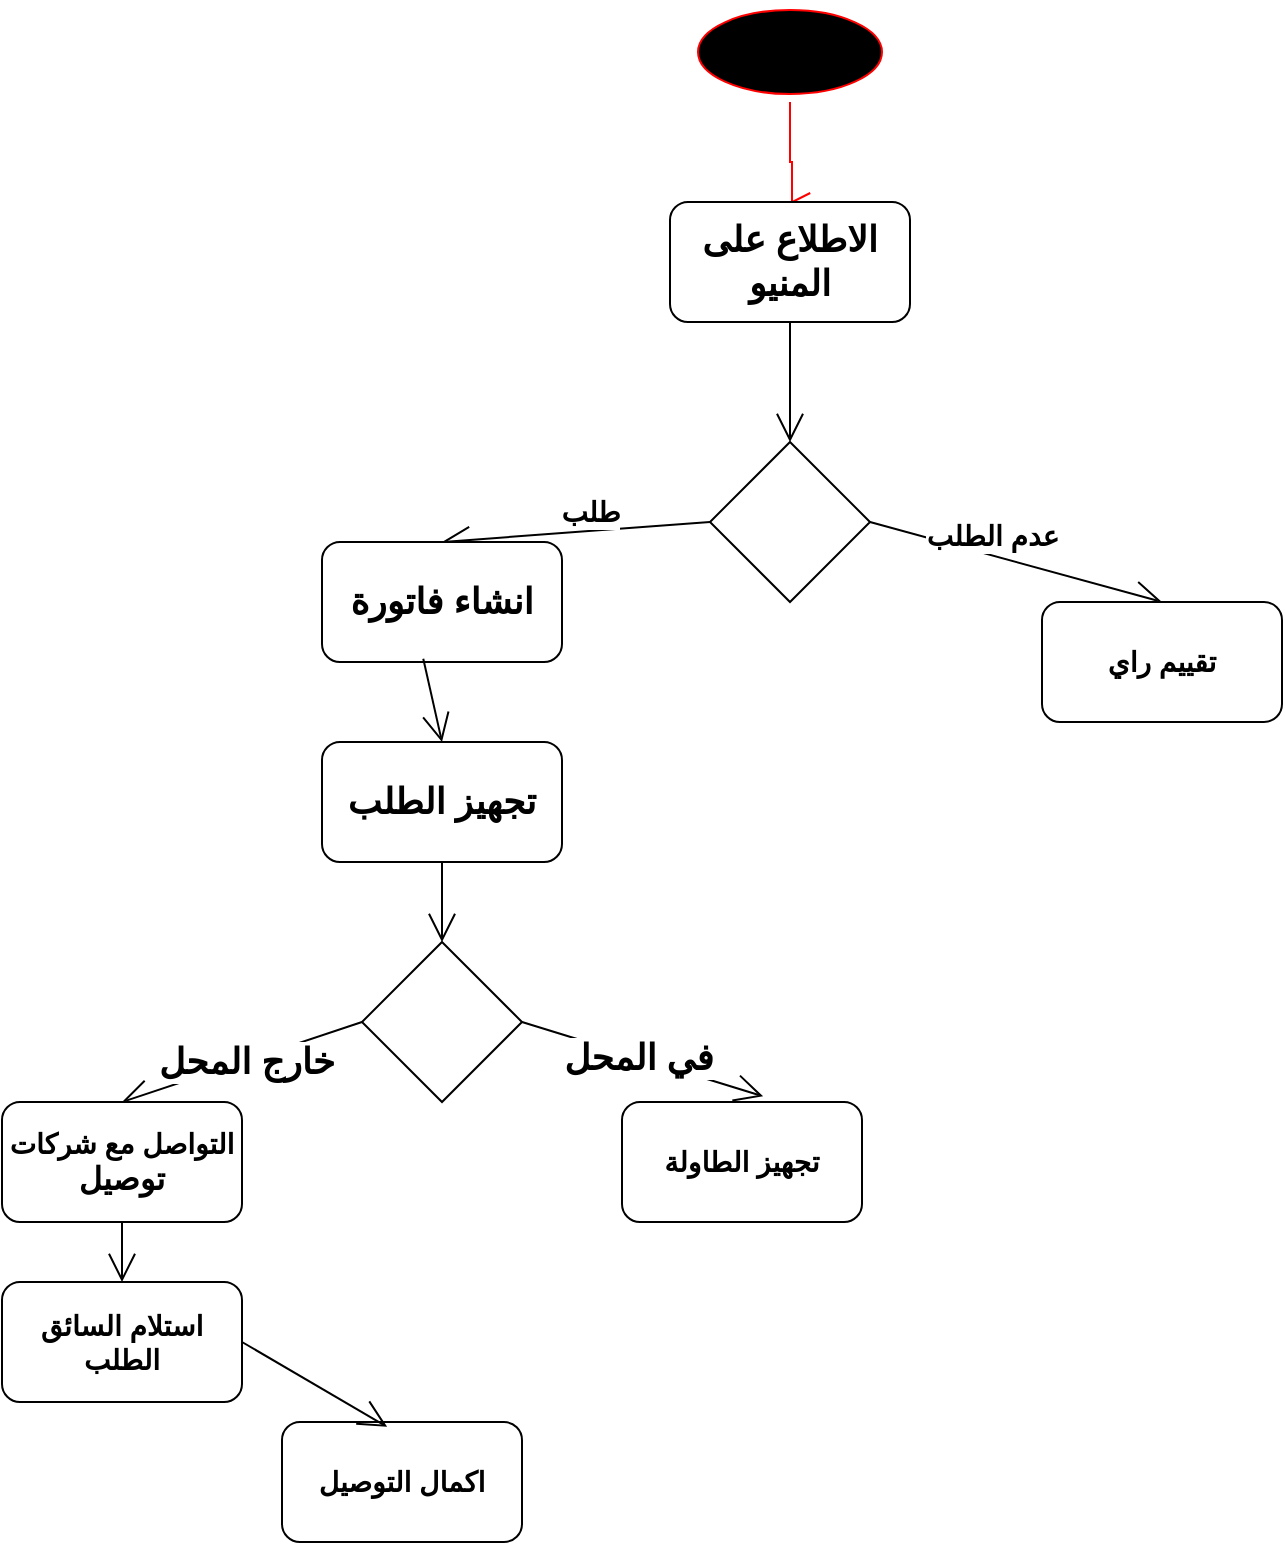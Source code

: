 <mxfile version="26.2.14">
  <diagram name="Page-1" id="TdrzcOV-UNlIRKtFkZLf">
    <mxGraphModel dx="1281" dy="616" grid="1" gridSize="10" guides="1" tooltips="1" connect="1" arrows="1" fold="1" page="1" pageScale="1" pageWidth="827" pageHeight="1169" math="0" shadow="0">
      <root>
        <mxCell id="0" />
        <mxCell id="1" parent="0" />
        <mxCell id="bgS8-4ASuz-KEyf1Ljvr-1" value="" style="ellipse;html=1;shape=startState;fillColor=#000000;strokeColor=#ff0000;" parent="1" vertex="1">
          <mxGeometry x="414" y="20" width="100" height="50" as="geometry" />
        </mxCell>
        <mxCell id="bgS8-4ASuz-KEyf1Ljvr-2" value="" style="edgeStyle=orthogonalEdgeStyle;html=1;verticalAlign=bottom;endArrow=open;endSize=8;strokeColor=#ff0000;rounded=0;entryX=0.5;entryY=0;entryDx=0;entryDy=0;" parent="1" source="bgS8-4ASuz-KEyf1Ljvr-1" edge="1" target="kAa6bXmPHWRR-01voxHk-1">
          <mxGeometry relative="1" as="geometry">
            <mxPoint x="464" y="130" as="targetPoint" />
            <Array as="points">
              <mxPoint x="464" y="100" />
              <mxPoint x="465" y="100" />
            </Array>
          </mxGeometry>
        </mxCell>
        <mxCell id="kAa6bXmPHWRR-01voxHk-1" value="&lt;font style=&quot;font-size: 18px;&quot;&gt;&lt;b&gt;الاطلاع على المنيو&lt;/b&gt;&lt;/font&gt;" style="rounded=1;whiteSpace=wrap;html=1;" vertex="1" parent="1">
          <mxGeometry x="404" y="120" width="120" height="60" as="geometry" />
        </mxCell>
        <mxCell id="kAa6bXmPHWRR-01voxHk-2" value="" style="rhombus;whiteSpace=wrap;html=1;" vertex="1" parent="1">
          <mxGeometry x="424" y="240" width="80" height="80" as="geometry" />
        </mxCell>
        <mxCell id="kAa6bXmPHWRR-01voxHk-3" value="" style="endArrow=open;endFill=1;endSize=12;html=1;rounded=0;exitX=0.5;exitY=1;exitDx=0;exitDy=0;entryX=0.5;entryY=0;entryDx=0;entryDy=0;" edge="1" parent="1" source="kAa6bXmPHWRR-01voxHk-1" target="kAa6bXmPHWRR-01voxHk-2">
          <mxGeometry width="160" relative="1" as="geometry">
            <mxPoint x="240" y="390" as="sourcePoint" />
            <mxPoint x="400" y="390" as="targetPoint" />
          </mxGeometry>
        </mxCell>
        <mxCell id="kAa6bXmPHWRR-01voxHk-4" value="" style="endArrow=open;endFill=1;endSize=12;html=1;rounded=0;exitX=0;exitY=0.5;exitDx=0;exitDy=0;entryX=0.5;entryY=0;entryDx=0;entryDy=0;" edge="1" parent="1" source="kAa6bXmPHWRR-01voxHk-2" target="kAa6bXmPHWRR-01voxHk-10">
          <mxGeometry width="160" relative="1" as="geometry">
            <mxPoint x="210" y="360" as="sourcePoint" />
            <mxPoint x="330" y="280" as="targetPoint" />
          </mxGeometry>
        </mxCell>
        <mxCell id="kAa6bXmPHWRR-01voxHk-6" value="&lt;font style=&quot;font-size: 14px;&quot;&gt;&lt;b&gt;طلب&lt;/b&gt;&lt;/font&gt;" style="edgeLabel;html=1;align=center;verticalAlign=middle;resizable=0;points=[];" vertex="1" connectable="0" parent="kAa6bXmPHWRR-01voxHk-4">
          <mxGeometry x="-0.102" y="-2" relative="1" as="geometry">
            <mxPoint y="-8" as="offset" />
          </mxGeometry>
        </mxCell>
        <mxCell id="kAa6bXmPHWRR-01voxHk-5" value="" style="endArrow=open;endFill=1;endSize=12;html=1;rounded=0;exitX=1;exitY=0.5;exitDx=0;exitDy=0;entryX=0.5;entryY=0;entryDx=0;entryDy=0;" edge="1" parent="1" source="kAa6bXmPHWRR-01voxHk-2" target="kAa6bXmPHWRR-01voxHk-25">
          <mxGeometry width="160" relative="1" as="geometry">
            <mxPoint x="330" y="320" as="sourcePoint" />
            <mxPoint x="650" y="280" as="targetPoint" />
            <Array as="points" />
          </mxGeometry>
        </mxCell>
        <mxCell id="kAa6bXmPHWRR-01voxHk-7" value="&lt;font style=&quot;font-size: 14px;&quot;&gt;&lt;b style=&quot;&quot;&gt;عدم الطلب&lt;/b&gt;&lt;/font&gt;" style="edgeLabel;html=1;align=center;verticalAlign=middle;resizable=0;points=[];" vertex="1" connectable="0" parent="kAa6bXmPHWRR-01voxHk-5">
          <mxGeometry x="-0.174" y="-4" relative="1" as="geometry">
            <mxPoint x="2" y="-14" as="offset" />
          </mxGeometry>
        </mxCell>
        <mxCell id="kAa6bXmPHWRR-01voxHk-10" value="&lt;font style=&quot;font-size: 18px;&quot;&gt;&lt;b&gt;انشاء فاتورة&lt;/b&gt;&lt;/font&gt;" style="rounded=1;whiteSpace=wrap;html=1;" vertex="1" parent="1">
          <mxGeometry x="230" y="290" width="120" height="60" as="geometry" />
        </mxCell>
        <mxCell id="kAa6bXmPHWRR-01voxHk-11" value="&lt;font style=&quot;font-size: 18px;&quot;&gt;&lt;b&gt;تجهيز الطلب&lt;/b&gt;&lt;/font&gt;" style="rounded=1;whiteSpace=wrap;html=1;" vertex="1" parent="1">
          <mxGeometry x="230" y="390" width="120" height="60" as="geometry" />
        </mxCell>
        <mxCell id="kAa6bXmPHWRR-01voxHk-12" value="" style="endArrow=open;endFill=1;endSize=12;html=1;rounded=0;exitX=0.422;exitY=0.973;exitDx=0;exitDy=0;exitPerimeter=0;entryX=0.5;entryY=0;entryDx=0;entryDy=0;" edge="1" parent="1" source="kAa6bXmPHWRR-01voxHk-10" target="kAa6bXmPHWRR-01voxHk-11">
          <mxGeometry width="160" relative="1" as="geometry">
            <mxPoint x="70" y="500" as="sourcePoint" />
            <mxPoint x="230" y="500" as="targetPoint" />
          </mxGeometry>
        </mxCell>
        <mxCell id="kAa6bXmPHWRR-01voxHk-13" value="" style="endArrow=open;endFill=1;endSize=12;html=1;rounded=0;exitX=0.5;exitY=1;exitDx=0;exitDy=0;entryX=0.5;entryY=0;entryDx=0;entryDy=0;" edge="1" parent="1" source="kAa6bXmPHWRR-01voxHk-11" target="kAa6bXmPHWRR-01voxHk-14">
          <mxGeometry width="160" relative="1" as="geometry">
            <mxPoint x="260" y="540" as="sourcePoint" />
            <mxPoint x="290" y="530" as="targetPoint" />
          </mxGeometry>
        </mxCell>
        <mxCell id="kAa6bXmPHWRR-01voxHk-14" value="" style="rhombus;whiteSpace=wrap;html=1;" vertex="1" parent="1">
          <mxGeometry x="250" y="490" width="80" height="80" as="geometry" />
        </mxCell>
        <mxCell id="kAa6bXmPHWRR-01voxHk-15" value="" style="endArrow=open;endFill=1;endSize=12;html=1;rounded=0;exitX=1;exitY=0.5;exitDx=0;exitDy=0;entryX=0.588;entryY=-0.047;entryDx=0;entryDy=0;entryPerimeter=0;" edge="1" parent="1" source="kAa6bXmPHWRR-01voxHk-14" target="kAa6bXmPHWRR-01voxHk-19">
          <mxGeometry width="160" relative="1" as="geometry">
            <mxPoint x="340" y="590" as="sourcePoint" />
            <mxPoint x="430" y="590" as="targetPoint" />
          </mxGeometry>
        </mxCell>
        <mxCell id="kAa6bXmPHWRR-01voxHk-16" value="&lt;font style=&quot;font-size: 18px;&quot;&gt;&lt;b&gt;في المحل&lt;/b&gt;&lt;/font&gt;" style="edgeLabel;html=1;align=center;verticalAlign=middle;resizable=0;points=[];" vertex="1" connectable="0" parent="kAa6bXmPHWRR-01voxHk-15">
          <mxGeometry x="-0.044" relative="1" as="geometry">
            <mxPoint as="offset" />
          </mxGeometry>
        </mxCell>
        <mxCell id="kAa6bXmPHWRR-01voxHk-17" value="" style="endArrow=open;endFill=1;endSize=12;html=1;rounded=0;exitX=0;exitY=0.5;exitDx=0;exitDy=0;entryX=0.5;entryY=0;entryDx=0;entryDy=0;" edge="1" parent="1" source="kAa6bXmPHWRR-01voxHk-14" target="kAa6bXmPHWRR-01voxHk-20">
          <mxGeometry width="160" relative="1" as="geometry">
            <mxPoint x="70" y="670" as="sourcePoint" />
            <mxPoint x="130" y="590" as="targetPoint" />
          </mxGeometry>
        </mxCell>
        <mxCell id="kAa6bXmPHWRR-01voxHk-18" value="&lt;font style=&quot;font-size: 18px;&quot;&gt;&lt;b&gt;خارج المحل&lt;/b&gt;&lt;/font&gt;" style="edgeLabel;html=1;align=center;verticalAlign=middle;resizable=0;points=[];" vertex="1" connectable="0" parent="kAa6bXmPHWRR-01voxHk-17">
          <mxGeometry x="-0.03" relative="1" as="geometry">
            <mxPoint as="offset" />
          </mxGeometry>
        </mxCell>
        <mxCell id="kAa6bXmPHWRR-01voxHk-19" value="&lt;font style=&quot;font-size: 14px;&quot;&gt;&lt;b&gt;تجهيز الطاولة&lt;/b&gt;&lt;/font&gt;" style="rounded=1;whiteSpace=wrap;html=1;" vertex="1" parent="1">
          <mxGeometry x="380" y="570" width="120" height="60" as="geometry" />
        </mxCell>
        <mxCell id="kAa6bXmPHWRR-01voxHk-20" value="&lt;font style=&quot;font-size: 14px;&quot;&gt;&lt;b&gt;التواصل مع شركات&lt;/b&gt;&lt;/font&gt;&lt;div&gt;&lt;font size=&quot;3&quot;&gt;&lt;b&gt;توصيل&lt;/b&gt;&lt;/font&gt;&lt;/div&gt;" style="rounded=1;whiteSpace=wrap;html=1;" vertex="1" parent="1">
          <mxGeometry x="70" y="570" width="120" height="60" as="geometry" />
        </mxCell>
        <mxCell id="kAa6bXmPHWRR-01voxHk-21" value="&lt;b&gt;&lt;font style=&quot;font-size: 14px;&quot;&gt;استلام السائق الطلب&lt;/font&gt;&lt;/b&gt;" style="rounded=1;whiteSpace=wrap;html=1;" vertex="1" parent="1">
          <mxGeometry x="70" y="660" width="120" height="60" as="geometry" />
        </mxCell>
        <mxCell id="kAa6bXmPHWRR-01voxHk-22" value="" style="endArrow=open;endFill=1;endSize=12;html=1;rounded=0;exitX=0.5;exitY=1;exitDx=0;exitDy=0;entryX=0.5;entryY=0;entryDx=0;entryDy=0;" edge="1" parent="1" source="kAa6bXmPHWRR-01voxHk-20" target="kAa6bXmPHWRR-01voxHk-21">
          <mxGeometry width="160" relative="1" as="geometry">
            <mxPoint x="250" y="780" as="sourcePoint" />
            <mxPoint x="410" y="780" as="targetPoint" />
          </mxGeometry>
        </mxCell>
        <mxCell id="kAa6bXmPHWRR-01voxHk-23" value="&lt;font style=&quot;font-size: 14px;&quot;&gt;&lt;b style=&quot;&quot;&gt;اكمال التوصيل&lt;/b&gt;&lt;/font&gt;" style="rounded=1;whiteSpace=wrap;html=1;" vertex="1" parent="1">
          <mxGeometry x="210" y="730" width="120" height="60" as="geometry" />
        </mxCell>
        <mxCell id="kAa6bXmPHWRR-01voxHk-24" value="" style="endArrow=open;endFill=1;endSize=12;html=1;rounded=0;exitX=1;exitY=0.5;exitDx=0;exitDy=0;entryX=0.438;entryY=0.04;entryDx=0;entryDy=0;entryPerimeter=0;" edge="1" parent="1" source="kAa6bXmPHWRR-01voxHk-21" target="kAa6bXmPHWRR-01voxHk-23">
          <mxGeometry width="160" relative="1" as="geometry">
            <mxPoint x="50" y="910" as="sourcePoint" />
            <mxPoint x="210" y="910" as="targetPoint" />
          </mxGeometry>
        </mxCell>
        <mxCell id="kAa6bXmPHWRR-01voxHk-25" value="&lt;font style=&quot;font-size: 14px;&quot;&gt;&lt;b&gt;تقييم راي&lt;/b&gt;&lt;/font&gt;" style="rounded=1;whiteSpace=wrap;html=1;" vertex="1" parent="1">
          <mxGeometry x="590" y="320" width="120" height="60" as="geometry" />
        </mxCell>
      </root>
    </mxGraphModel>
  </diagram>
</mxfile>
